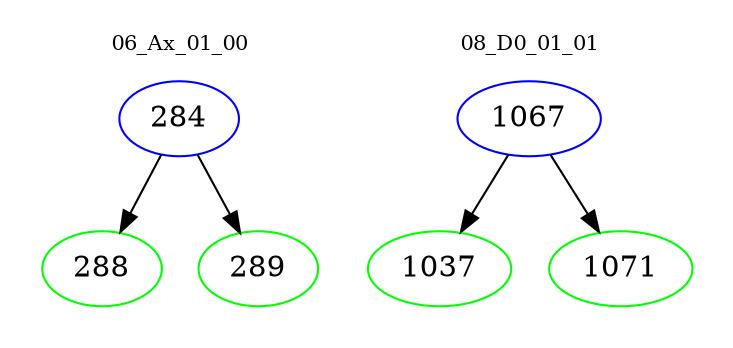 digraph{
subgraph cluster_0 {
color = white
label = "06_Ax_01_00";
fontsize=10;
T0_284 [label="284", color="blue"]
T0_284 -> T0_288 [color="black"]
T0_288 [label="288", color="green"]
T0_284 -> T0_289 [color="black"]
T0_289 [label="289", color="green"]
}
subgraph cluster_1 {
color = white
label = "08_D0_01_01";
fontsize=10;
T1_1067 [label="1067", color="blue"]
T1_1067 -> T1_1037 [color="black"]
T1_1037 [label="1037", color="green"]
T1_1067 -> T1_1071 [color="black"]
T1_1071 [label="1071", color="green"]
}
}

